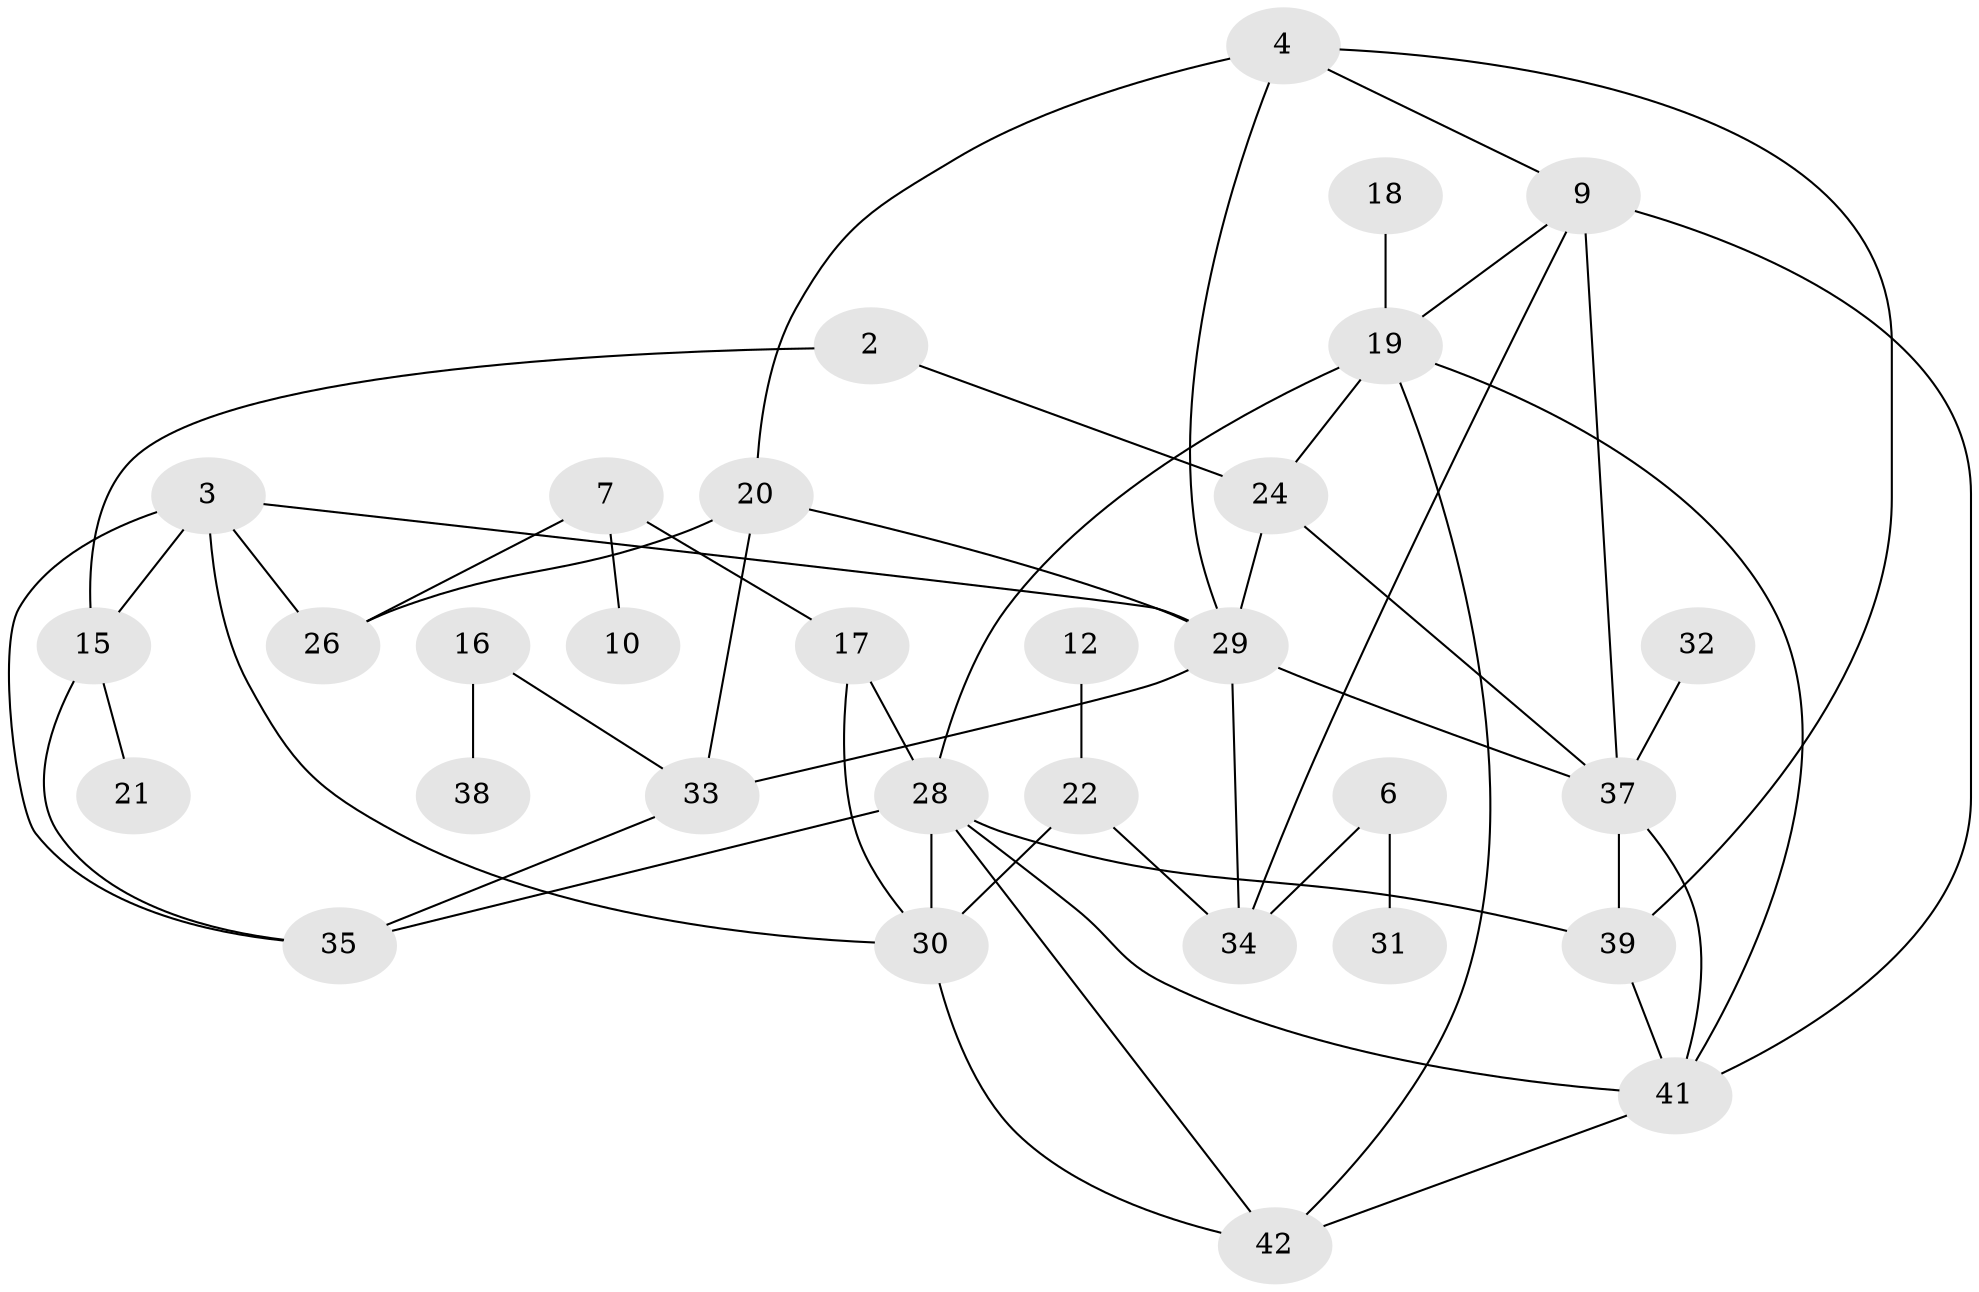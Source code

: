 // original degree distribution, {2: 0.2891566265060241, 1: 0.1927710843373494, 5: 0.03614457831325301, 3: 0.1566265060240964, 6: 0.060240963855421686, 7: 0.024096385542168676, 0: 0.12048192771084337, 4: 0.12048192771084337}
// Generated by graph-tools (version 1.1) at 2025/00/03/09/25 03:00:45]
// undirected, 31 vertices, 54 edges
graph export_dot {
graph [start="1"]
  node [color=gray90,style=filled];
  2;
  3;
  4;
  6;
  7;
  9;
  10;
  12;
  15;
  16;
  17;
  18;
  19;
  20;
  21;
  22;
  24;
  26;
  28;
  29;
  30;
  31;
  32;
  33;
  34;
  35;
  37;
  38;
  39;
  41;
  42;
  2 -- 15 [weight=1.0];
  2 -- 24 [weight=1.0];
  3 -- 15 [weight=1.0];
  3 -- 26 [weight=1.0];
  3 -- 29 [weight=1.0];
  3 -- 30 [weight=1.0];
  3 -- 35 [weight=1.0];
  4 -- 9 [weight=1.0];
  4 -- 20 [weight=1.0];
  4 -- 29 [weight=1.0];
  4 -- 39 [weight=1.0];
  6 -- 31 [weight=1.0];
  6 -- 34 [weight=1.0];
  7 -- 10 [weight=1.0];
  7 -- 17 [weight=1.0];
  7 -- 26 [weight=1.0];
  9 -- 19 [weight=1.0];
  9 -- 34 [weight=1.0];
  9 -- 37 [weight=1.0];
  9 -- 41 [weight=2.0];
  12 -- 22 [weight=1.0];
  15 -- 21 [weight=1.0];
  15 -- 35 [weight=1.0];
  16 -- 33 [weight=1.0];
  16 -- 38 [weight=1.0];
  17 -- 28 [weight=1.0];
  17 -- 30 [weight=1.0];
  18 -- 19 [weight=1.0];
  19 -- 24 [weight=1.0];
  19 -- 28 [weight=1.0];
  19 -- 41 [weight=1.0];
  19 -- 42 [weight=1.0];
  20 -- 26 [weight=1.0];
  20 -- 29 [weight=1.0];
  20 -- 33 [weight=1.0];
  22 -- 30 [weight=2.0];
  22 -- 34 [weight=1.0];
  24 -- 29 [weight=1.0];
  24 -- 37 [weight=2.0];
  28 -- 30 [weight=1.0];
  28 -- 35 [weight=1.0];
  28 -- 39 [weight=1.0];
  28 -- 41 [weight=1.0];
  28 -- 42 [weight=1.0];
  29 -- 33 [weight=2.0];
  29 -- 34 [weight=1.0];
  29 -- 37 [weight=1.0];
  30 -- 42 [weight=1.0];
  32 -- 37 [weight=1.0];
  33 -- 35 [weight=1.0];
  37 -- 39 [weight=1.0];
  37 -- 41 [weight=1.0];
  39 -- 41 [weight=2.0];
  41 -- 42 [weight=1.0];
}
